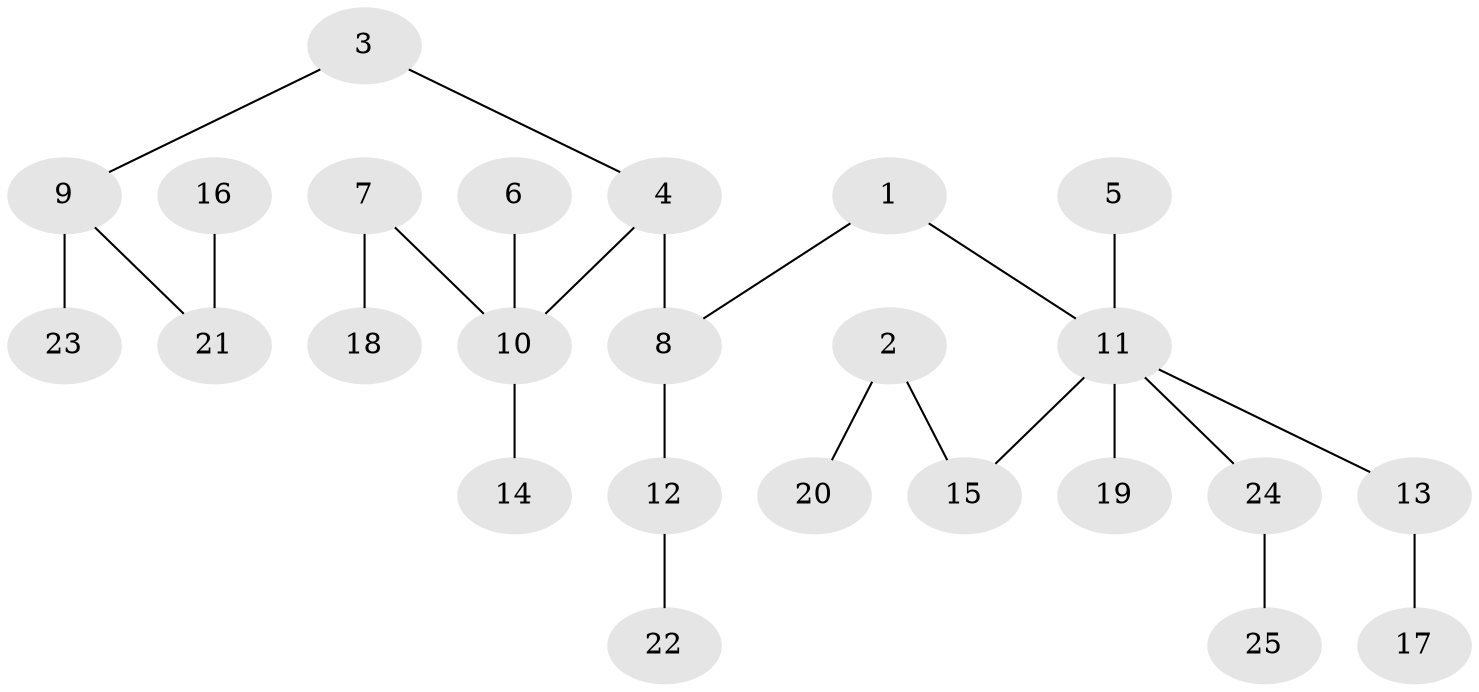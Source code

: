 // original degree distribution, {5: 0.01639344262295082, 1: 0.5573770491803278, 2: 0.14754098360655737, 8: 0.01639344262295082, 4: 0.06557377049180328, 3: 0.18032786885245902, 6: 0.01639344262295082}
// Generated by graph-tools (version 1.1) at 2025/37/03/04/25 23:37:21]
// undirected, 25 vertices, 24 edges
graph export_dot {
  node [color=gray90,style=filled];
  1;
  2;
  3;
  4;
  5;
  6;
  7;
  8;
  9;
  10;
  11;
  12;
  13;
  14;
  15;
  16;
  17;
  18;
  19;
  20;
  21;
  22;
  23;
  24;
  25;
  1 -- 8 [weight=1.0];
  1 -- 11 [weight=1.0];
  2 -- 15 [weight=1.0];
  2 -- 20 [weight=1.0];
  3 -- 4 [weight=1.0];
  3 -- 9 [weight=1.0];
  4 -- 8 [weight=1.0];
  4 -- 10 [weight=1.0];
  5 -- 11 [weight=1.0];
  6 -- 10 [weight=1.0];
  7 -- 10 [weight=1.0];
  7 -- 18 [weight=1.0];
  8 -- 12 [weight=1.0];
  9 -- 21 [weight=1.0];
  9 -- 23 [weight=1.0];
  10 -- 14 [weight=1.0];
  11 -- 13 [weight=1.0];
  11 -- 15 [weight=1.0];
  11 -- 19 [weight=1.0];
  11 -- 24 [weight=1.0];
  12 -- 22 [weight=1.0];
  13 -- 17 [weight=1.0];
  16 -- 21 [weight=1.0];
  24 -- 25 [weight=1.0];
}
